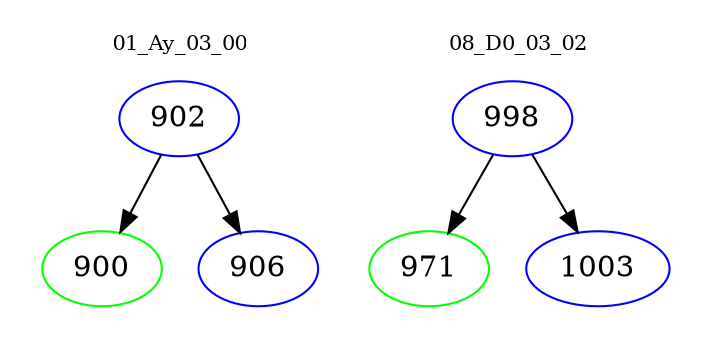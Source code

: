 digraph{
subgraph cluster_0 {
color = white
label = "01_Ay_03_00";
fontsize=10;
T0_902 [label="902", color="blue"]
T0_902 -> T0_900 [color="black"]
T0_900 [label="900", color="green"]
T0_902 -> T0_906 [color="black"]
T0_906 [label="906", color="blue"]
}
subgraph cluster_1 {
color = white
label = "08_D0_03_02";
fontsize=10;
T1_998 [label="998", color="blue"]
T1_998 -> T1_971 [color="black"]
T1_971 [label="971", color="green"]
T1_998 -> T1_1003 [color="black"]
T1_1003 [label="1003", color="blue"]
}
}
